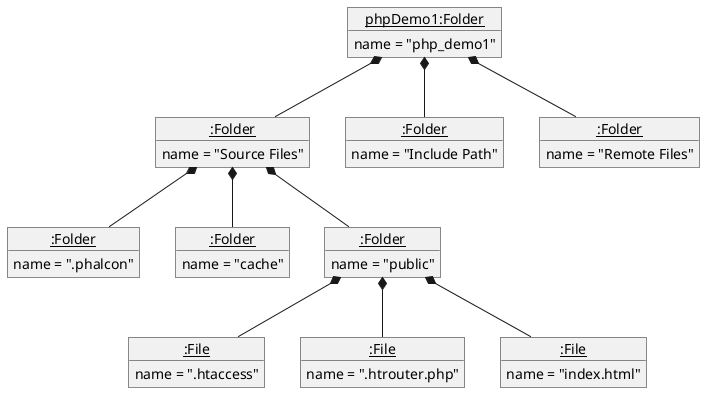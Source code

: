 @startuml
'https://plantuml.com/object-diagram

object "<u>phpDemo1:Folder</u>" as root {
name = "php_demo1"
}
object "<u>:Folder</u>" as sourceFiles {
name = "Source Files"
}

root *-- sourceFiles

object "<u>:Folder</u>" as includePath{
name = "Include Path"
}

root *-- includePath

object "<u>:Folder</u>" as remoteFiles {
name = "Remote Files"
}

root *-- remoteFiles



object "<u>:Folder</u>" as phalcon {
name = ".phalcon"
}
object "<u>:Folder</u>" as cache {
name = "cache"
}
object "<u>:Folder</u>" as public {
name = "public"
}

sourceFiles *-- phalcon
sourceFiles *--cache
sourceFiles *-- public


object "<u>:File</u>" as htaccess {
name = ".htaccess"
}
object "<u>:File</u>" as htrouter {
name = ".htrouter.php"
}
object "<u>:File</u>" as index {
name = "index.html"
}

public *-- htaccess
public *-- htrouter
public *-- index


@enduml
